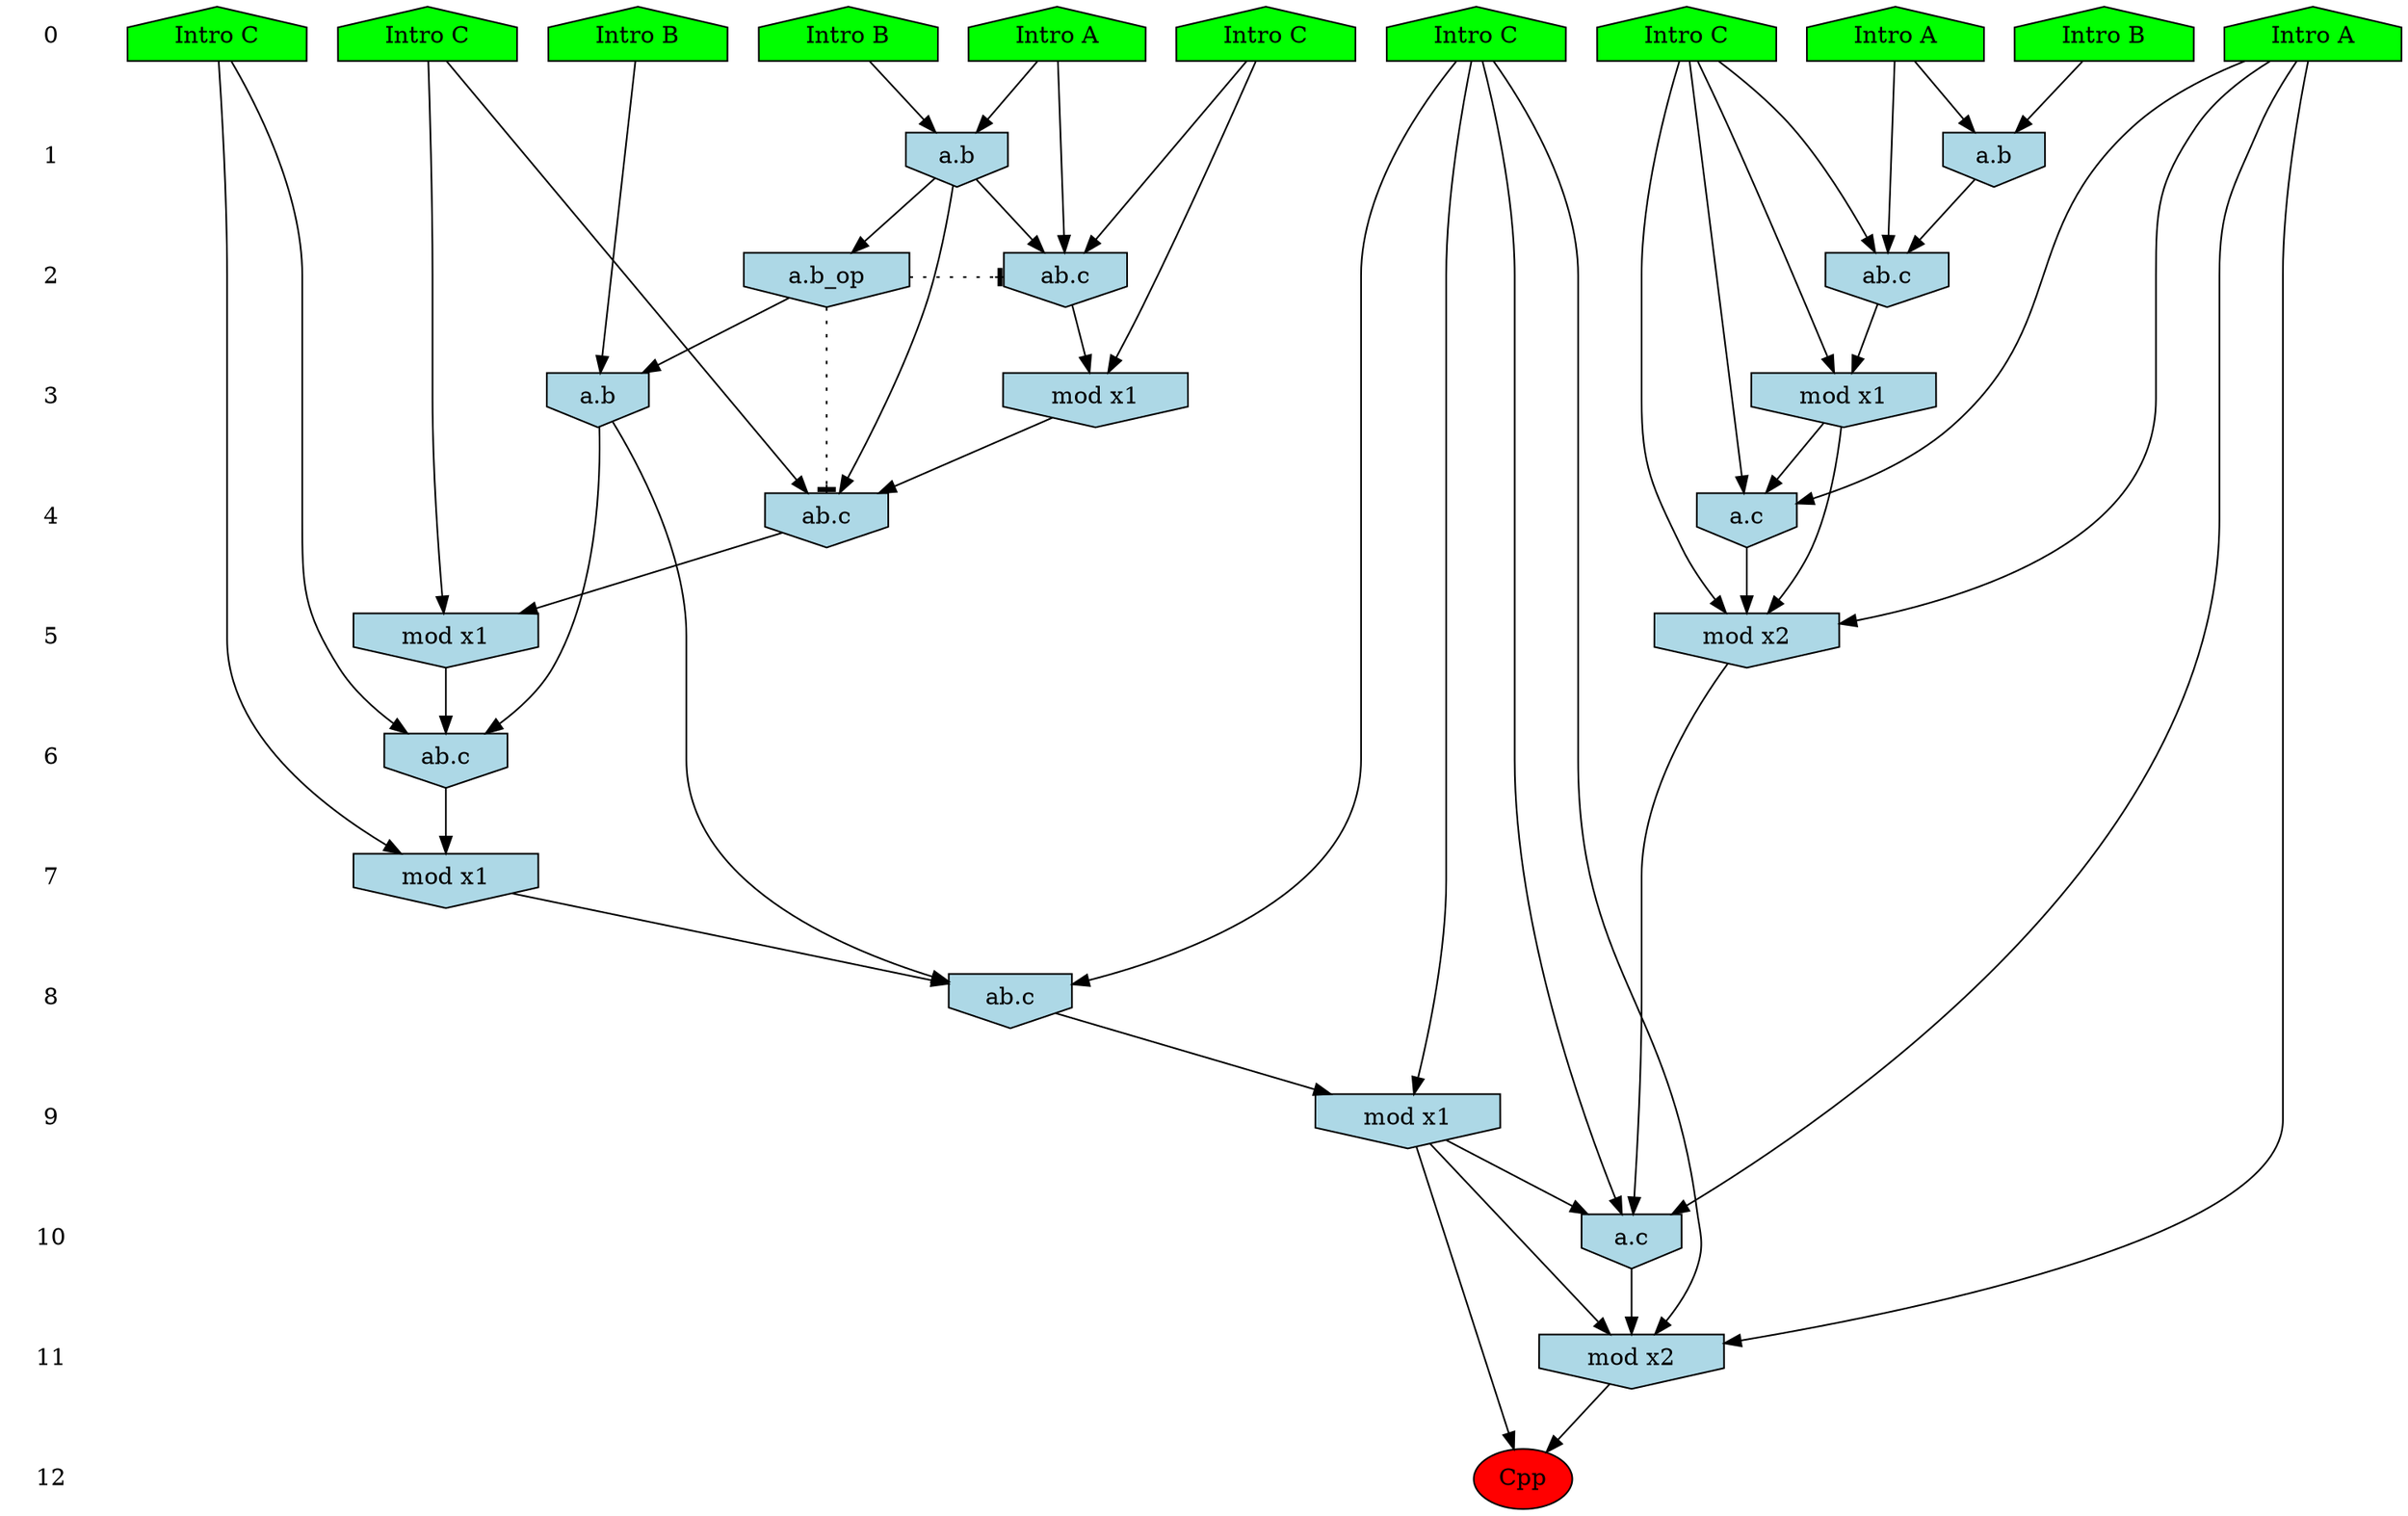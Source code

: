 /* Compression of 1 causal flows obtained in average at 1.417746E+01 t.u */
/* Compressed causal flows were: [2267] */
digraph G{
 ranksep=.5 ; 
{ rank = same ; "0" [shape=plaintext] ; node_1 [label ="Intro B", shape=house, style=filled, fillcolor=green] ;
node_2 [label ="Intro B", shape=house, style=filled, fillcolor=green] ;
node_3 [label ="Intro A", shape=house, style=filled, fillcolor=green] ;
node_4 [label ="Intro B", shape=house, style=filled, fillcolor=green] ;
node_5 [label ="Intro A", shape=house, style=filled, fillcolor=green] ;
node_6 [label ="Intro A", shape=house, style=filled, fillcolor=green] ;
node_7 [label ="Intro C", shape=house, style=filled, fillcolor=green] ;
node_8 [label ="Intro C", shape=house, style=filled, fillcolor=green] ;
node_9 [label ="Intro C", shape=house, style=filled, fillcolor=green] ;
node_10 [label ="Intro C", shape=house, style=filled, fillcolor=green] ;
node_11 [label ="Intro C", shape=house, style=filled, fillcolor=green] ;
}
{ rank = same ; "1" [shape=plaintext] ; node_12 [label="a.b", shape=invhouse, style=filled, fillcolor = lightblue] ;
node_15 [label="a.b", shape=invhouse, style=filled, fillcolor = lightblue] ;
}
{ rank = same ; "2" [shape=plaintext] ; node_13 [label="ab.c", shape=invhouse, style=filled, fillcolor = lightblue] ;
node_16 [label="ab.c", shape=invhouse, style=filled, fillcolor = lightblue] ;
node_20 [label="a.b_op", shape=invhouse, style=filled, fillcolor = lightblue] ;
}
{ rank = same ; "3" [shape=plaintext] ; node_14 [label="mod x1", shape=invhouse, style=filled, fillcolor = lightblue] ;
node_17 [label="mod x1", shape=invhouse, style=filled, fillcolor = lightblue] ;
node_22 [label="a.b", shape=invhouse, style=filled, fillcolor = lightblue] ;
}
{ rank = same ; "4" [shape=plaintext] ; node_18 [label="ab.c", shape=invhouse, style=filled, fillcolor = lightblue] ;
node_21 [label="a.c", shape=invhouse, style=filled, fillcolor = lightblue] ;
}
{ rank = same ; "5" [shape=plaintext] ; node_19 [label="mod x1", shape=invhouse, style=filled, fillcolor = lightblue] ;
node_26 [label="mod x2", shape=invhouse, style=filled, fillcolor = lightblue] ;
}
{ rank = same ; "6" [shape=plaintext] ; node_23 [label="ab.c", shape=invhouse, style=filled, fillcolor = lightblue] ;
}
{ rank = same ; "7" [shape=plaintext] ; node_24 [label="mod x1", shape=invhouse, style=filled, fillcolor = lightblue] ;
}
{ rank = same ; "8" [shape=plaintext] ; node_25 [label="ab.c", shape=invhouse, style=filled, fillcolor = lightblue] ;
}
{ rank = same ; "9" [shape=plaintext] ; node_27 [label="mod x1", shape=invhouse, style=filled, fillcolor = lightblue] ;
}
{ rank = same ; "10" [shape=plaintext] ; node_28 [label="a.c", shape=invhouse, style=filled, fillcolor = lightblue] ;
}
{ rank = same ; "11" [shape=plaintext] ; node_29 [label="mod x2", shape=invhouse, style=filled, fillcolor = lightblue] ;
}
{ rank = same ; "12" [shape=plaintext] ; node_30 [label ="Cpp", style=filled, fillcolor=red] ;
}
"0" -> "1" [style="invis"]; 
"1" -> "2" [style="invis"]; 
"2" -> "3" [style="invis"]; 
"3" -> "4" [style="invis"]; 
"4" -> "5" [style="invis"]; 
"5" -> "6" [style="invis"]; 
"6" -> "7" [style="invis"]; 
"7" -> "8" [style="invis"]; 
"8" -> "9" [style="invis"]; 
"9" -> "10" [style="invis"]; 
"10" -> "11" [style="invis"]; 
"11" -> "12" [style="invis"]; 
node_2 -> node_12
node_6 -> node_12
node_6 -> node_13
node_7 -> node_13
node_12 -> node_13
node_7 -> node_14
node_13 -> node_14
node_1 -> node_15
node_3 -> node_15
node_3 -> node_16
node_11 -> node_16
node_15 -> node_16
node_11 -> node_17
node_16 -> node_17
node_10 -> node_18
node_15 -> node_18
node_17 -> node_18
node_10 -> node_19
node_18 -> node_19
node_15 -> node_20
node_5 -> node_21
node_7 -> node_21
node_14 -> node_21
node_4 -> node_22
node_20 -> node_22
node_8 -> node_23
node_19 -> node_23
node_22 -> node_23
node_8 -> node_24
node_23 -> node_24
node_9 -> node_25
node_22 -> node_25
node_24 -> node_25
node_5 -> node_26
node_7 -> node_26
node_14 -> node_26
node_21 -> node_26
node_9 -> node_27
node_25 -> node_27
node_5 -> node_28
node_9 -> node_28
node_26 -> node_28
node_27 -> node_28
node_5 -> node_29
node_9 -> node_29
node_27 -> node_29
node_28 -> node_29
node_27 -> node_30
node_29 -> node_30
node_20 -> node_18 [style=dotted, arrowhead = tee] 
node_20 -> node_16 [style=dotted, arrowhead = tee] 
}
/*
 Dot generation time: 0.000145
*/
